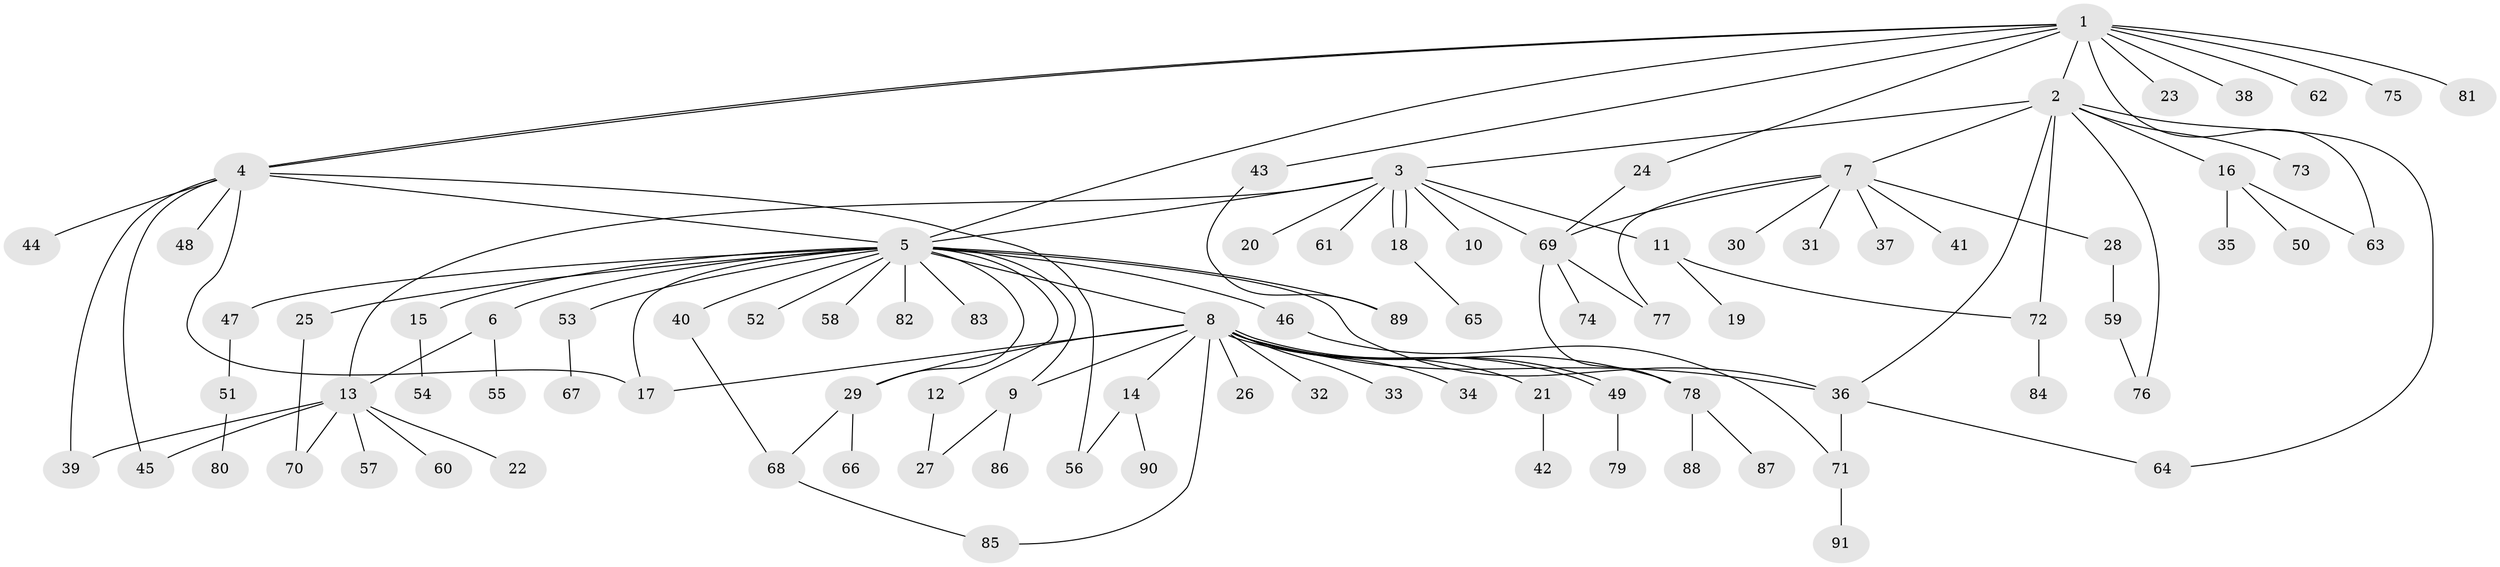 // coarse degree distribution, {5: 0.10256410256410256, 8: 0.02564102564102564, 7: 0.02564102564102564, 4: 0.05128205128205128, 16: 0.02564102564102564, 2: 0.2564102564102564, 10: 0.02564102564102564, 3: 0.20512820512820512, 1: 0.28205128205128205}
// Generated by graph-tools (version 1.1) at 2025/50/03/04/25 22:50:45]
// undirected, 91 vertices, 119 edges
graph export_dot {
  node [color=gray90,style=filled];
  1;
  2;
  3;
  4;
  5;
  6;
  7;
  8;
  9;
  10;
  11;
  12;
  13;
  14;
  15;
  16;
  17;
  18;
  19;
  20;
  21;
  22;
  23;
  24;
  25;
  26;
  27;
  28;
  29;
  30;
  31;
  32;
  33;
  34;
  35;
  36;
  37;
  38;
  39;
  40;
  41;
  42;
  43;
  44;
  45;
  46;
  47;
  48;
  49;
  50;
  51;
  52;
  53;
  54;
  55;
  56;
  57;
  58;
  59;
  60;
  61;
  62;
  63;
  64;
  65;
  66;
  67;
  68;
  69;
  70;
  71;
  72;
  73;
  74;
  75;
  76;
  77;
  78;
  79;
  80;
  81;
  82;
  83;
  84;
  85;
  86;
  87;
  88;
  89;
  90;
  91;
  1 -- 2;
  1 -- 4;
  1 -- 4;
  1 -- 5;
  1 -- 23;
  1 -- 24;
  1 -- 38;
  1 -- 43;
  1 -- 62;
  1 -- 63;
  1 -- 75;
  1 -- 81;
  2 -- 3;
  2 -- 7;
  2 -- 16;
  2 -- 36;
  2 -- 64;
  2 -- 72;
  2 -- 73;
  2 -- 76;
  3 -- 5;
  3 -- 10;
  3 -- 11;
  3 -- 13;
  3 -- 18;
  3 -- 18;
  3 -- 20;
  3 -- 61;
  3 -- 69;
  4 -- 5;
  4 -- 17;
  4 -- 39;
  4 -- 44;
  4 -- 45;
  4 -- 48;
  4 -- 56;
  5 -- 6;
  5 -- 8;
  5 -- 9;
  5 -- 12;
  5 -- 15;
  5 -- 17;
  5 -- 25;
  5 -- 29;
  5 -- 36;
  5 -- 40;
  5 -- 46;
  5 -- 47;
  5 -- 52;
  5 -- 53;
  5 -- 58;
  5 -- 82;
  5 -- 83;
  5 -- 89;
  6 -- 13;
  6 -- 55;
  7 -- 28;
  7 -- 30;
  7 -- 31;
  7 -- 37;
  7 -- 41;
  7 -- 69;
  7 -- 77;
  8 -- 9;
  8 -- 14;
  8 -- 17;
  8 -- 21;
  8 -- 26;
  8 -- 29;
  8 -- 32;
  8 -- 33;
  8 -- 34;
  8 -- 36;
  8 -- 49;
  8 -- 49;
  8 -- 78;
  8 -- 85;
  9 -- 27;
  9 -- 86;
  11 -- 19;
  11 -- 72;
  12 -- 27;
  13 -- 22;
  13 -- 39;
  13 -- 45;
  13 -- 57;
  13 -- 60;
  13 -- 70;
  14 -- 56;
  14 -- 90;
  15 -- 54;
  16 -- 35;
  16 -- 50;
  16 -- 63;
  18 -- 65;
  21 -- 42;
  24 -- 69;
  25 -- 70;
  28 -- 59;
  29 -- 66;
  29 -- 68;
  36 -- 64;
  36 -- 71;
  40 -- 68;
  43 -- 89;
  46 -- 71;
  47 -- 51;
  49 -- 79;
  51 -- 80;
  53 -- 67;
  59 -- 76;
  68 -- 85;
  69 -- 74;
  69 -- 77;
  69 -- 78;
  71 -- 91;
  72 -- 84;
  78 -- 87;
  78 -- 88;
}
